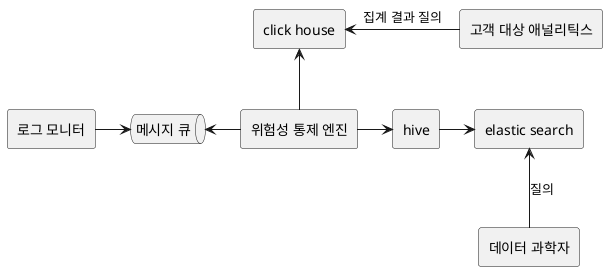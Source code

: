@startuml
skinparam componentStyle rectangle
component "로그 모니터" as monitor
queue "메시지 큐" as q
component "위험성 통제 엔진" as engine
component hive
component "click house"
component "고객 대상 애널리틱스" as analytics
component "elastic search" as es
component "데이터 과학자" as scientist

monitor -right-> q
engine -left-> q
engine -right-> hive
engine -up-> "click house"
analytics -left-> "click house" : 집계 결과 질의
hive -> es
scientist -up-> es : 질의
@enduml